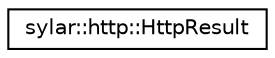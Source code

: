 digraph "类继承关系图"
{
 // LATEX_PDF_SIZE
  edge [fontname="Helvetica",fontsize="10",labelfontname="Helvetica",labelfontsize="10"];
  node [fontname="Helvetica",fontsize="10",shape=record];
  rankdir="LR";
  Node0 [label="sylar::http::HttpResult",height=0.2,width=0.4,color="black", fillcolor="white", style="filled",URL="$structsylar_1_1http_1_1HttpResult.html",tooltip="HTTP响应结果"];
}
